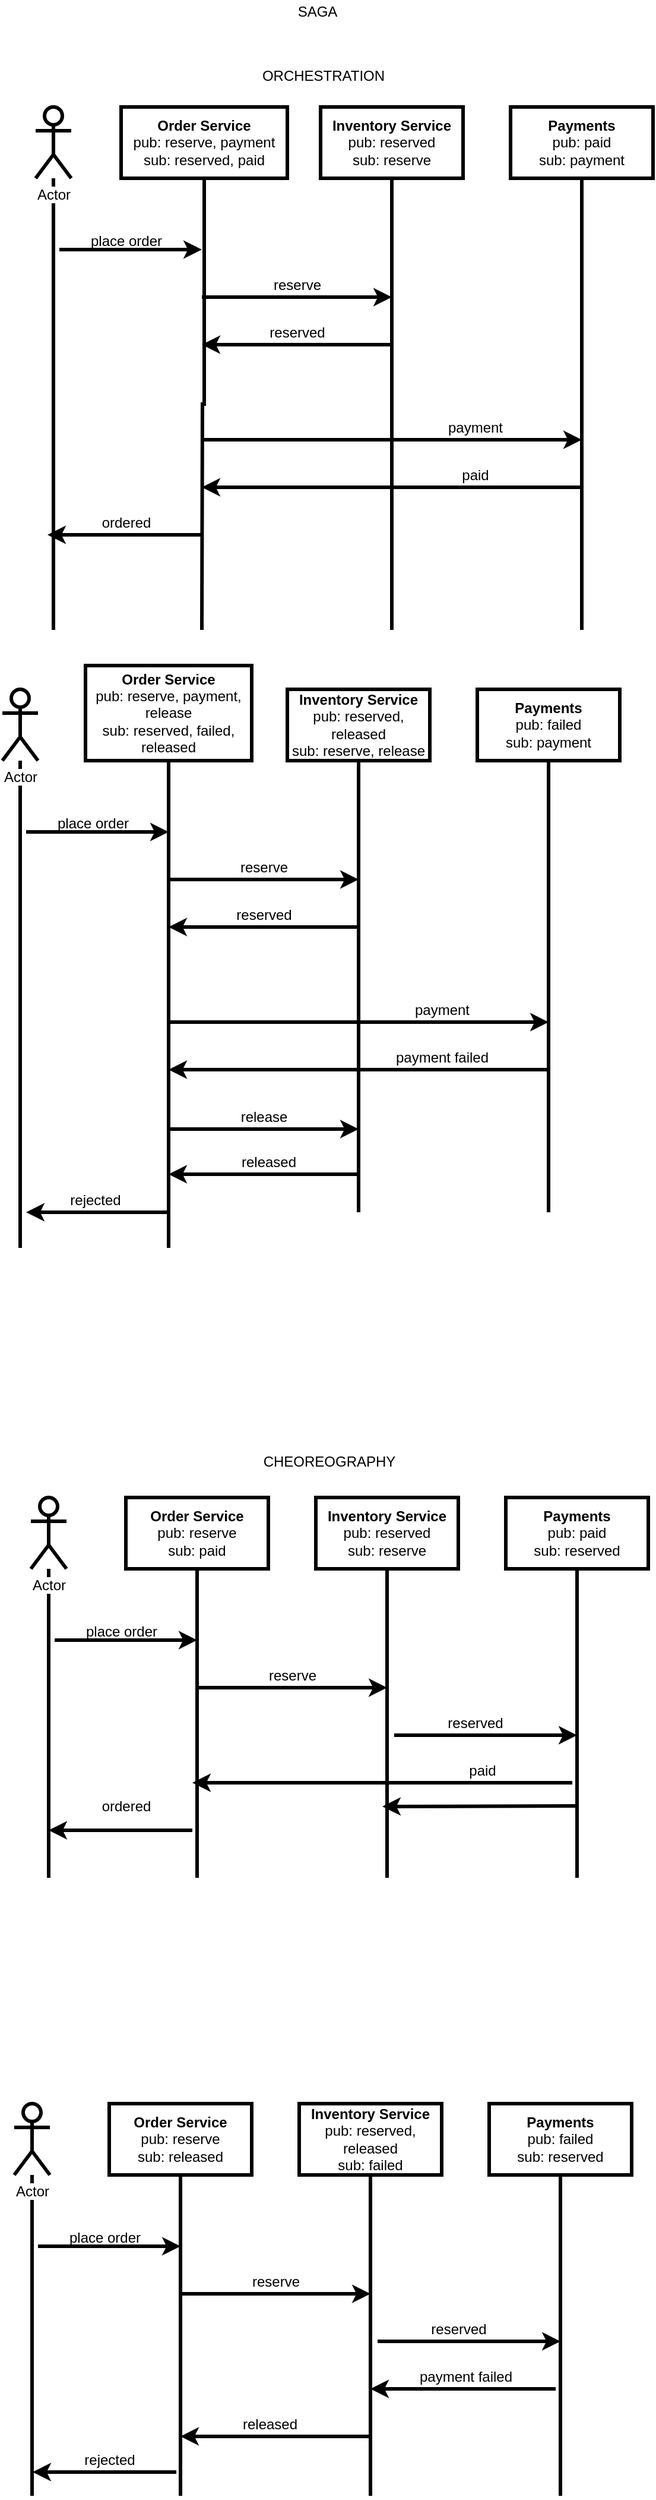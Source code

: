 <mxfile version="12.9.3" type="device"><diagram id="2y4GlNHhIMdDC7BYMdyw" name="Page-1"><mxGraphModel dx="786" dy="576" grid="1" gridSize="10" guides="1" tooltips="1" connect="1" arrows="1" fold="1" page="1" pageScale="1" pageWidth="827" pageHeight="1169" math="0" shadow="0"><root><mxCell id="0"/><mxCell id="1" parent="0"/><mxCell id="aq0rxVe-fn_eNA6-ct0N-101" style="edgeStyle=orthogonalEdgeStyle;rounded=0;orthogonalLoop=1;jettySize=auto;html=1;endArrow=none;endFill=0;strokeWidth=3;" edge="1" parent="1" source="aq0rxVe-fn_eNA6-ct0N-96"><mxGeometry relative="1" as="geometry"><mxPoint x="298" y="550" as="targetPoint"/></mxGeometry></mxCell><mxCell id="aq0rxVe-fn_eNA6-ct0N-96" value="&lt;b&gt;Order Service&lt;br&gt;&lt;/b&gt;pub: reserve, payment&lt;br&gt;sub: reserved, paid" style="rounded=0;whiteSpace=wrap;html=1;strokeWidth=3;" vertex="1" parent="1"><mxGeometry x="230" y="110" width="140" height="60" as="geometry"/></mxCell><mxCell id="aq0rxVe-fn_eNA6-ct0N-102" style="edgeStyle=orthogonalEdgeStyle;rounded=0;orthogonalLoop=1;jettySize=auto;html=1;endArrow=none;endFill=0;strokeWidth=3;" edge="1" parent="1" source="aq0rxVe-fn_eNA6-ct0N-97"><mxGeometry relative="1" as="geometry"><mxPoint x="458" y="550" as="targetPoint"/></mxGeometry></mxCell><mxCell id="aq0rxVe-fn_eNA6-ct0N-97" value="&lt;b&gt;Inventory Service&lt;br&gt;&lt;/b&gt;pub: reserved&lt;br&gt;sub: reserve" style="rounded=0;whiteSpace=wrap;html=1;strokeWidth=3;" vertex="1" parent="1"><mxGeometry x="398" y="110" width="120" height="60" as="geometry"/></mxCell><mxCell id="aq0rxVe-fn_eNA6-ct0N-103" style="edgeStyle=orthogonalEdgeStyle;rounded=0;orthogonalLoop=1;jettySize=auto;html=1;endArrow=none;endFill=0;strokeWidth=3;" edge="1" parent="1" source="aq0rxVe-fn_eNA6-ct0N-98"><mxGeometry relative="1" as="geometry"><mxPoint x="618" y="550" as="targetPoint"/></mxGeometry></mxCell><mxCell id="aq0rxVe-fn_eNA6-ct0N-98" value="&lt;b&gt;Payments&lt;br&gt;&lt;/b&gt;pub: paid&lt;br&gt;sub: payment" style="rounded=0;whiteSpace=wrap;html=1;strokeWidth=3;" vertex="1" parent="1"><mxGeometry x="558" y="110" width="120" height="60" as="geometry"/></mxCell><mxCell id="aq0rxVe-fn_eNA6-ct0N-99" value="SAGA" style="text;html=1;align=center;verticalAlign=middle;resizable=0;points=[];autosize=1;strokeWidth=3;" vertex="1" parent="1"><mxGeometry x="370" y="20" width="50" height="20" as="geometry"/></mxCell><mxCell id="aq0rxVe-fn_eNA6-ct0N-105" style="edgeStyle=orthogonalEdgeStyle;rounded=0;orthogonalLoop=1;jettySize=auto;html=1;endArrow=none;endFill=0;strokeWidth=3;" edge="1" parent="1" source="aq0rxVe-fn_eNA6-ct0N-104"><mxGeometry relative="1" as="geometry"><mxPoint x="173" y="550" as="targetPoint"/></mxGeometry></mxCell><mxCell id="aq0rxVe-fn_eNA6-ct0N-104" value="Actor" style="shape=umlActor;verticalLabelPosition=bottom;labelBackgroundColor=#ffffff;verticalAlign=top;html=1;outlineConnect=0;strokeWidth=3;" vertex="1" parent="1"><mxGeometry x="158" y="110" width="30" height="60" as="geometry"/></mxCell><mxCell id="aq0rxVe-fn_eNA6-ct0N-106" value="" style="endArrow=classic;html=1;strokeWidth=3;" edge="1" parent="1"><mxGeometry width="50" height="50" relative="1" as="geometry"><mxPoint x="178" y="230" as="sourcePoint"/><mxPoint x="298" y="230" as="targetPoint"/></mxGeometry></mxCell><mxCell id="aq0rxVe-fn_eNA6-ct0N-107" value="" style="endArrow=classic;html=1;strokeWidth=3;" edge="1" parent="1"><mxGeometry width="50" height="50" relative="1" as="geometry"><mxPoint x="298" y="270" as="sourcePoint"/><mxPoint x="458" y="270" as="targetPoint"/></mxGeometry></mxCell><mxCell id="aq0rxVe-fn_eNA6-ct0N-108" value="" style="endArrow=classic;html=1;strokeWidth=3;" edge="1" parent="1"><mxGeometry width="50" height="50" relative="1" as="geometry"><mxPoint x="298" y="390" as="sourcePoint"/><mxPoint x="618" y="390" as="targetPoint"/></mxGeometry></mxCell><mxCell id="aq0rxVe-fn_eNA6-ct0N-109" value="" style="endArrow=classic;html=1;strokeWidth=3;" edge="1" parent="1"><mxGeometry width="50" height="50" relative="1" as="geometry"><mxPoint x="458" y="310" as="sourcePoint"/><mxPoint x="298" y="310" as="targetPoint"/></mxGeometry></mxCell><mxCell id="aq0rxVe-fn_eNA6-ct0N-110" value="" style="endArrow=classic;html=1;strokeWidth=3;" edge="1" parent="1"><mxGeometry width="50" height="50" relative="1" as="geometry"><mxPoint x="618" y="430" as="sourcePoint"/><mxPoint x="298" y="430" as="targetPoint"/></mxGeometry></mxCell><mxCell id="aq0rxVe-fn_eNA6-ct0N-111" value="" style="endArrow=classic;html=1;strokeWidth=3;" edge="1" parent="1"><mxGeometry width="50" height="50" relative="1" as="geometry"><mxPoint x="298" y="470" as="sourcePoint"/><mxPoint x="168" y="470" as="targetPoint"/></mxGeometry></mxCell><mxCell id="aq0rxVe-fn_eNA6-ct0N-112" value="place order" style="text;html=1;align=center;verticalAlign=middle;resizable=0;points=[];autosize=1;strokeWidth=3;" vertex="1" parent="1"><mxGeometry x="194" y="213" width="80" height="20" as="geometry"/></mxCell><mxCell id="aq0rxVe-fn_eNA6-ct0N-113" value="reserve" style="text;html=1;align=center;verticalAlign=middle;resizable=0;points=[];autosize=1;strokeWidth=3;" vertex="1" parent="1"><mxGeometry x="348" y="250" width="60" height="20" as="geometry"/></mxCell><mxCell id="aq0rxVe-fn_eNA6-ct0N-114" value="reserved" style="text;html=1;align=center;verticalAlign=middle;resizable=0;points=[];autosize=1;strokeWidth=3;" vertex="1" parent="1"><mxGeometry x="348" y="290" width="60" height="20" as="geometry"/></mxCell><mxCell id="aq0rxVe-fn_eNA6-ct0N-115" value="payment" style="text;html=1;align=center;verticalAlign=middle;resizable=0;points=[];autosize=1;strokeWidth=3;" vertex="1" parent="1"><mxGeometry x="498" y="370" width="60" height="20" as="geometry"/></mxCell><mxCell id="aq0rxVe-fn_eNA6-ct0N-116" value="paid" style="text;html=1;align=center;verticalAlign=middle;resizable=0;points=[];autosize=1;strokeWidth=3;" vertex="1" parent="1"><mxGeometry x="508" y="410" width="40" height="20" as="geometry"/></mxCell><mxCell id="aq0rxVe-fn_eNA6-ct0N-117" value="ordered" style="text;html=1;align=center;verticalAlign=middle;resizable=0;points=[];autosize=1;strokeWidth=3;" vertex="1" parent="1"><mxGeometry x="204" y="450" width="60" height="20" as="geometry"/></mxCell><mxCell id="aq0rxVe-fn_eNA6-ct0N-118" style="edgeStyle=orthogonalEdgeStyle;rounded=0;orthogonalLoop=1;jettySize=auto;html=1;endArrow=none;endFill=0;strokeWidth=3;" edge="1" parent="1" source="aq0rxVe-fn_eNA6-ct0N-119"><mxGeometry relative="1" as="geometry"><mxPoint x="270" y="1070" as="targetPoint"/></mxGeometry></mxCell><mxCell id="aq0rxVe-fn_eNA6-ct0N-119" value="&lt;b&gt;Order Service&lt;br&gt;&lt;/b&gt;pub: reserve, payment, release&lt;br&gt;sub: reserved, failed, released" style="rounded=0;whiteSpace=wrap;html=1;strokeWidth=3;" vertex="1" parent="1"><mxGeometry x="200" y="580" width="140" height="80" as="geometry"/></mxCell><mxCell id="aq0rxVe-fn_eNA6-ct0N-120" style="edgeStyle=orthogonalEdgeStyle;rounded=0;orthogonalLoop=1;jettySize=auto;html=1;endArrow=none;endFill=0;strokeWidth=3;" edge="1" parent="1" source="aq0rxVe-fn_eNA6-ct0N-121"><mxGeometry relative="1" as="geometry"><mxPoint x="430" y="1040" as="targetPoint"/></mxGeometry></mxCell><mxCell id="aq0rxVe-fn_eNA6-ct0N-121" value="&lt;b&gt;Inventory Service&lt;br&gt;&lt;/b&gt;pub: reserved, released&lt;br&gt;sub: reserve, release" style="rounded=0;whiteSpace=wrap;html=1;strokeWidth=3;" vertex="1" parent="1"><mxGeometry x="370" y="600" width="120" height="60" as="geometry"/></mxCell><mxCell id="aq0rxVe-fn_eNA6-ct0N-122" style="edgeStyle=orthogonalEdgeStyle;rounded=0;orthogonalLoop=1;jettySize=auto;html=1;endArrow=none;endFill=0;strokeWidth=3;" edge="1" parent="1" source="aq0rxVe-fn_eNA6-ct0N-123"><mxGeometry relative="1" as="geometry"><mxPoint x="590" y="1040" as="targetPoint"/></mxGeometry></mxCell><mxCell id="aq0rxVe-fn_eNA6-ct0N-123" value="&lt;b&gt;Payments&lt;br&gt;&lt;/b&gt;pub: failed&lt;br&gt;sub: payment" style="rounded=0;whiteSpace=wrap;html=1;strokeWidth=3;" vertex="1" parent="1"><mxGeometry x="530" y="600" width="120" height="60" as="geometry"/></mxCell><mxCell id="aq0rxVe-fn_eNA6-ct0N-124" style="edgeStyle=orthogonalEdgeStyle;rounded=0;orthogonalLoop=1;jettySize=auto;html=1;endArrow=none;endFill=0;strokeWidth=3;" edge="1" parent="1" source="aq0rxVe-fn_eNA6-ct0N-125"><mxGeometry relative="1" as="geometry"><mxPoint x="145" y="1070" as="targetPoint"/></mxGeometry></mxCell><mxCell id="aq0rxVe-fn_eNA6-ct0N-125" value="Actor" style="shape=umlActor;verticalLabelPosition=bottom;labelBackgroundColor=#ffffff;verticalAlign=top;html=1;outlineConnect=0;strokeWidth=3;" vertex="1" parent="1"><mxGeometry x="130" y="600" width="30" height="60" as="geometry"/></mxCell><mxCell id="aq0rxVe-fn_eNA6-ct0N-126" value="" style="endArrow=classic;html=1;strokeWidth=3;" edge="1" parent="1"><mxGeometry width="50" height="50" relative="1" as="geometry"><mxPoint x="150" y="720" as="sourcePoint"/><mxPoint x="270" y="720" as="targetPoint"/></mxGeometry></mxCell><mxCell id="aq0rxVe-fn_eNA6-ct0N-127" value="" style="endArrow=classic;html=1;strokeWidth=3;" edge="1" parent="1"><mxGeometry width="50" height="50" relative="1" as="geometry"><mxPoint x="270" y="760" as="sourcePoint"/><mxPoint x="430" y="760" as="targetPoint"/></mxGeometry></mxCell><mxCell id="aq0rxVe-fn_eNA6-ct0N-128" value="" style="endArrow=classic;html=1;strokeWidth=3;" edge="1" parent="1"><mxGeometry width="50" height="50" relative="1" as="geometry"><mxPoint x="270" y="880" as="sourcePoint"/><mxPoint x="590" y="880" as="targetPoint"/></mxGeometry></mxCell><mxCell id="aq0rxVe-fn_eNA6-ct0N-129" value="" style="endArrow=classic;html=1;strokeWidth=3;" edge="1" parent="1"><mxGeometry width="50" height="50" relative="1" as="geometry"><mxPoint x="430" y="800" as="sourcePoint"/><mxPoint x="270" y="800" as="targetPoint"/></mxGeometry></mxCell><mxCell id="aq0rxVe-fn_eNA6-ct0N-130" value="" style="endArrow=classic;html=1;strokeWidth=3;" edge="1" parent="1"><mxGeometry width="50" height="50" relative="1" as="geometry"><mxPoint x="590" y="920" as="sourcePoint"/><mxPoint x="270" y="920" as="targetPoint"/></mxGeometry></mxCell><mxCell id="aq0rxVe-fn_eNA6-ct0N-131" value="" style="endArrow=classic;html=1;strokeWidth=3;" edge="1" parent="1"><mxGeometry width="50" height="50" relative="1" as="geometry"><mxPoint x="271" y="1040" as="sourcePoint"/><mxPoint x="150" y="1040" as="targetPoint"/></mxGeometry></mxCell><mxCell id="aq0rxVe-fn_eNA6-ct0N-132" value="place order" style="text;html=1;align=center;verticalAlign=middle;resizable=0;points=[];autosize=1;strokeWidth=3;" vertex="1" parent="1"><mxGeometry x="166" y="703" width="80" height="20" as="geometry"/></mxCell><mxCell id="aq0rxVe-fn_eNA6-ct0N-133" value="reserve" style="text;html=1;align=center;verticalAlign=middle;resizable=0;points=[];autosize=1;strokeWidth=3;" vertex="1" parent="1"><mxGeometry x="320" y="740" width="60" height="20" as="geometry"/></mxCell><mxCell id="aq0rxVe-fn_eNA6-ct0N-134" value="reserved" style="text;html=1;align=center;verticalAlign=middle;resizable=0;points=[];autosize=1;strokeWidth=3;" vertex="1" parent="1"><mxGeometry x="320" y="780" width="60" height="20" as="geometry"/></mxCell><mxCell id="aq0rxVe-fn_eNA6-ct0N-135" value="payment" style="text;html=1;align=center;verticalAlign=middle;resizable=0;points=[];autosize=1;strokeWidth=3;" vertex="1" parent="1"><mxGeometry x="470" y="860" width="60" height="20" as="geometry"/></mxCell><mxCell id="aq0rxVe-fn_eNA6-ct0N-136" value="payment failed" style="text;html=1;align=center;verticalAlign=middle;resizable=0;points=[];autosize=1;strokeWidth=3;" vertex="1" parent="1"><mxGeometry x="455" y="900" width="90" height="20" as="geometry"/></mxCell><mxCell id="aq0rxVe-fn_eNA6-ct0N-137" value="rejected" style="text;html=1;align=center;verticalAlign=middle;resizable=0;points=[];autosize=1;strokeWidth=3;" vertex="1" parent="1"><mxGeometry x="178" y="1020" width="60" height="20" as="geometry"/></mxCell><mxCell id="aq0rxVe-fn_eNA6-ct0N-139" value="" style="endArrow=classic;html=1;strokeWidth=3;" edge="1" parent="1"><mxGeometry width="50" height="50" relative="1" as="geometry"><mxPoint x="270" y="970" as="sourcePoint"/><mxPoint x="430" y="970" as="targetPoint"/></mxGeometry></mxCell><mxCell id="aq0rxVe-fn_eNA6-ct0N-140" value="release" style="text;html=1;align=center;verticalAlign=middle;resizable=0;points=[];autosize=1;strokeWidth=3;" vertex="1" parent="1"><mxGeometry x="325" y="950" width="50" height="20" as="geometry"/></mxCell><mxCell id="aq0rxVe-fn_eNA6-ct0N-141" value="" style="endArrow=classic;html=1;strokeWidth=3;" edge="1" parent="1"><mxGeometry width="50" height="50" relative="1" as="geometry"><mxPoint x="430" y="1008" as="sourcePoint"/><mxPoint x="270" y="1008" as="targetPoint"/></mxGeometry></mxCell><mxCell id="aq0rxVe-fn_eNA6-ct0N-142" value="released" style="text;html=1;align=center;verticalAlign=middle;resizable=0;points=[];autosize=1;strokeWidth=3;" vertex="1" parent="1"><mxGeometry x="324" y="988" width="60" height="20" as="geometry"/></mxCell><mxCell id="aq0rxVe-fn_eNA6-ct0N-144" style="edgeStyle=orthogonalEdgeStyle;rounded=0;orthogonalLoop=1;jettySize=auto;html=1;endArrow=none;endFill=0;strokeWidth=3;" edge="1" parent="1" source="aq0rxVe-fn_eNA6-ct0N-145"><mxGeometry relative="1" as="geometry"><mxPoint x="294" y="1600" as="targetPoint"/></mxGeometry></mxCell><mxCell id="aq0rxVe-fn_eNA6-ct0N-145" value="&lt;b&gt;Order Service&lt;br&gt;&lt;/b&gt;pub: reserve&lt;br&gt;sub: paid" style="rounded=0;whiteSpace=wrap;html=1;strokeWidth=3;" vertex="1" parent="1"><mxGeometry x="234" y="1280" width="120" height="60" as="geometry"/></mxCell><mxCell id="aq0rxVe-fn_eNA6-ct0N-146" style="edgeStyle=orthogonalEdgeStyle;rounded=0;orthogonalLoop=1;jettySize=auto;html=1;endArrow=none;endFill=0;strokeWidth=3;" edge="1" parent="1" source="aq0rxVe-fn_eNA6-ct0N-147"><mxGeometry relative="1" as="geometry"><mxPoint x="454" y="1600" as="targetPoint"/></mxGeometry></mxCell><mxCell id="aq0rxVe-fn_eNA6-ct0N-147" value="&lt;b&gt;Inventory Service&lt;br&gt;&lt;/b&gt;pub: reserved&lt;br&gt;sub: reserve" style="rounded=0;whiteSpace=wrap;html=1;strokeWidth=3;" vertex="1" parent="1"><mxGeometry x="394" y="1280" width="120" height="60" as="geometry"/></mxCell><mxCell id="aq0rxVe-fn_eNA6-ct0N-148" style="edgeStyle=orthogonalEdgeStyle;rounded=0;orthogonalLoop=1;jettySize=auto;html=1;endArrow=none;endFill=0;strokeWidth=3;" edge="1" parent="1" source="aq0rxVe-fn_eNA6-ct0N-149"><mxGeometry relative="1" as="geometry"><mxPoint x="614" y="1600" as="targetPoint"/></mxGeometry></mxCell><mxCell id="aq0rxVe-fn_eNA6-ct0N-149" value="&lt;b&gt;Payments&lt;br&gt;&lt;/b&gt;pub: paid&lt;br&gt;sub: reserved" style="rounded=0;whiteSpace=wrap;html=1;strokeWidth=3;" vertex="1" parent="1"><mxGeometry x="554" y="1280" width="120" height="60" as="geometry"/></mxCell><mxCell id="aq0rxVe-fn_eNA6-ct0N-150" style="edgeStyle=orthogonalEdgeStyle;rounded=0;orthogonalLoop=1;jettySize=auto;html=1;endArrow=none;endFill=0;strokeWidth=3;" edge="1" parent="1" source="aq0rxVe-fn_eNA6-ct0N-151"><mxGeometry relative="1" as="geometry"><mxPoint x="169" y="1600" as="targetPoint"/></mxGeometry></mxCell><mxCell id="aq0rxVe-fn_eNA6-ct0N-151" value="Actor" style="shape=umlActor;verticalLabelPosition=bottom;labelBackgroundColor=#ffffff;verticalAlign=top;html=1;outlineConnect=0;strokeWidth=3;" vertex="1" parent="1"><mxGeometry x="154" y="1280" width="30" height="60" as="geometry"/></mxCell><mxCell id="aq0rxVe-fn_eNA6-ct0N-152" value="" style="endArrow=classic;html=1;strokeWidth=3;" edge="1" parent="1"><mxGeometry width="50" height="50" relative="1" as="geometry"><mxPoint x="174" y="1400" as="sourcePoint"/><mxPoint x="294" y="1400" as="targetPoint"/></mxGeometry></mxCell><mxCell id="aq0rxVe-fn_eNA6-ct0N-153" value="" style="endArrow=classic;html=1;strokeWidth=3;" edge="1" parent="1"><mxGeometry width="50" height="50" relative="1" as="geometry"><mxPoint x="294" y="1440" as="sourcePoint"/><mxPoint x="454" y="1440" as="targetPoint"/></mxGeometry></mxCell><mxCell id="aq0rxVe-fn_eNA6-ct0N-154" value="" style="endArrow=classic;html=1;strokeWidth=3;" edge="1" parent="1"><mxGeometry width="50" height="50" relative="1" as="geometry"><mxPoint x="460" y="1480" as="sourcePoint"/><mxPoint x="614" y="1480" as="targetPoint"/></mxGeometry></mxCell><mxCell id="aq0rxVe-fn_eNA6-ct0N-156" value="" style="endArrow=classic;html=1;strokeWidth=3;" edge="1" parent="1"><mxGeometry width="50" height="50" relative="1" as="geometry"><mxPoint x="610" y="1520" as="sourcePoint"/><mxPoint x="290" y="1520" as="targetPoint"/></mxGeometry></mxCell><mxCell id="aq0rxVe-fn_eNA6-ct0N-157" value="" style="endArrow=classic;html=1;strokeWidth=3;" edge="1" parent="1"><mxGeometry width="50" height="50" relative="1" as="geometry"><mxPoint x="290" y="1560" as="sourcePoint"/><mxPoint x="169" y="1560" as="targetPoint"/></mxGeometry></mxCell><mxCell id="aq0rxVe-fn_eNA6-ct0N-158" value="place order" style="text;html=1;align=center;verticalAlign=middle;resizable=0;points=[];autosize=1;strokeWidth=3;" vertex="1" parent="1"><mxGeometry x="190" y="1383" width="80" height="20" as="geometry"/></mxCell><mxCell id="aq0rxVe-fn_eNA6-ct0N-159" value="reserve" style="text;html=1;align=center;verticalAlign=middle;resizable=0;points=[];autosize=1;strokeWidth=3;" vertex="1" parent="1"><mxGeometry x="344" y="1420" width="60" height="20" as="geometry"/></mxCell><mxCell id="aq0rxVe-fn_eNA6-ct0N-160" value="reserved" style="text;html=1;align=center;verticalAlign=middle;resizable=0;points=[];autosize=1;strokeWidth=3;" vertex="1" parent="1"><mxGeometry x="498" y="1460" width="60" height="20" as="geometry"/></mxCell><mxCell id="aq0rxVe-fn_eNA6-ct0N-162" value="paid" style="text;html=1;align=center;verticalAlign=middle;resizable=0;points=[];autosize=1;strokeWidth=3;" vertex="1" parent="1"><mxGeometry x="514" y="1500" width="40" height="20" as="geometry"/></mxCell><mxCell id="aq0rxVe-fn_eNA6-ct0N-163" value="ordered" style="text;html=1;align=center;verticalAlign=middle;resizable=0;points=[];autosize=1;strokeWidth=3;" vertex="1" parent="1"><mxGeometry x="204" y="1530" width="60" height="20" as="geometry"/></mxCell><mxCell id="aq0rxVe-fn_eNA6-ct0N-164" style="edgeStyle=orthogonalEdgeStyle;rounded=0;orthogonalLoop=1;jettySize=auto;html=1;endArrow=none;endFill=0;strokeWidth=3;" edge="1" parent="1" source="aq0rxVe-fn_eNA6-ct0N-165"><mxGeometry relative="1" as="geometry"><mxPoint x="280" y="2120" as="targetPoint"/></mxGeometry></mxCell><mxCell id="aq0rxVe-fn_eNA6-ct0N-165" value="&lt;b&gt;Order Service&lt;br&gt;&lt;/b&gt;pub: reserve&lt;br&gt;sub: released" style="rounded=0;whiteSpace=wrap;html=1;strokeWidth=3;" vertex="1" parent="1"><mxGeometry x="220" y="1790" width="120" height="60" as="geometry"/></mxCell><mxCell id="aq0rxVe-fn_eNA6-ct0N-166" style="edgeStyle=orthogonalEdgeStyle;rounded=0;orthogonalLoop=1;jettySize=auto;html=1;endArrow=none;endFill=0;strokeWidth=3;" edge="1" parent="1" source="aq0rxVe-fn_eNA6-ct0N-167"><mxGeometry relative="1" as="geometry"><mxPoint x="440" y="2120" as="targetPoint"/></mxGeometry></mxCell><mxCell id="aq0rxVe-fn_eNA6-ct0N-167" value="&lt;b&gt;Inventory Service&lt;br&gt;&lt;/b&gt;pub: reserved, released&lt;br&gt;sub: failed" style="rounded=0;whiteSpace=wrap;html=1;strokeWidth=3;" vertex="1" parent="1"><mxGeometry x="380" y="1790" width="120" height="60" as="geometry"/></mxCell><mxCell id="aq0rxVe-fn_eNA6-ct0N-168" style="edgeStyle=orthogonalEdgeStyle;rounded=0;orthogonalLoop=1;jettySize=auto;html=1;endArrow=none;endFill=0;strokeWidth=3;" edge="1" parent="1" source="aq0rxVe-fn_eNA6-ct0N-169"><mxGeometry relative="1" as="geometry"><mxPoint x="600" y="2120" as="targetPoint"/></mxGeometry></mxCell><mxCell id="aq0rxVe-fn_eNA6-ct0N-169" value="&lt;b&gt;Payments&lt;br&gt;&lt;/b&gt;pub: failed&lt;br&gt;sub: reserved" style="rounded=0;whiteSpace=wrap;html=1;strokeWidth=3;" vertex="1" parent="1"><mxGeometry x="540" y="1790" width="120" height="60" as="geometry"/></mxCell><mxCell id="aq0rxVe-fn_eNA6-ct0N-170" style="edgeStyle=orthogonalEdgeStyle;rounded=0;orthogonalLoop=1;jettySize=auto;html=1;endArrow=none;endFill=0;strokeWidth=3;" edge="1" parent="1" source="aq0rxVe-fn_eNA6-ct0N-171"><mxGeometry relative="1" as="geometry"><mxPoint x="155" y="2120" as="targetPoint"/></mxGeometry></mxCell><mxCell id="aq0rxVe-fn_eNA6-ct0N-171" value="Actor" style="shape=umlActor;verticalLabelPosition=bottom;labelBackgroundColor=#ffffff;verticalAlign=top;html=1;outlineConnect=0;strokeWidth=3;" vertex="1" parent="1"><mxGeometry x="140" y="1790" width="30" height="60" as="geometry"/></mxCell><mxCell id="aq0rxVe-fn_eNA6-ct0N-172" value="" style="endArrow=classic;html=1;strokeWidth=3;" edge="1" parent="1"><mxGeometry width="50" height="50" relative="1" as="geometry"><mxPoint x="160" y="1910" as="sourcePoint"/><mxPoint x="280" y="1910" as="targetPoint"/></mxGeometry></mxCell><mxCell id="aq0rxVe-fn_eNA6-ct0N-173" value="" style="endArrow=classic;html=1;strokeWidth=3;" edge="1" parent="1"><mxGeometry width="50" height="50" relative="1" as="geometry"><mxPoint x="280" y="1950" as="sourcePoint"/><mxPoint x="440" y="1950" as="targetPoint"/></mxGeometry></mxCell><mxCell id="aq0rxVe-fn_eNA6-ct0N-174" value="" style="endArrow=classic;html=1;strokeWidth=3;" edge="1" parent="1"><mxGeometry width="50" height="50" relative="1" as="geometry"><mxPoint x="446" y="1990" as="sourcePoint"/><mxPoint x="600" y="1990" as="targetPoint"/></mxGeometry></mxCell><mxCell id="aq0rxVe-fn_eNA6-ct0N-175" value="" style="endArrow=classic;html=1;strokeWidth=3;" edge="1" parent="1"><mxGeometry width="50" height="50" relative="1" as="geometry"><mxPoint x="596" y="2030" as="sourcePoint"/><mxPoint x="440" y="2030" as="targetPoint"/></mxGeometry></mxCell><mxCell id="aq0rxVe-fn_eNA6-ct0N-176" value="" style="endArrow=classic;html=1;strokeWidth=3;" edge="1" parent="1"><mxGeometry width="50" height="50" relative="1" as="geometry"><mxPoint x="276.5" y="2100" as="sourcePoint"/><mxPoint x="155.5" y="2100" as="targetPoint"/></mxGeometry></mxCell><mxCell id="aq0rxVe-fn_eNA6-ct0N-177" value="place order" style="text;html=1;align=center;verticalAlign=middle;resizable=0;points=[];autosize=1;strokeWidth=3;" vertex="1" parent="1"><mxGeometry x="176" y="1893" width="80" height="20" as="geometry"/></mxCell><mxCell id="aq0rxVe-fn_eNA6-ct0N-178" value="reserve" style="text;html=1;align=center;verticalAlign=middle;resizable=0;points=[];autosize=1;strokeWidth=3;" vertex="1" parent="1"><mxGeometry x="330" y="1930" width="60" height="20" as="geometry"/></mxCell><mxCell id="aq0rxVe-fn_eNA6-ct0N-179" value="reserved" style="text;html=1;align=center;verticalAlign=middle;resizable=0;points=[];autosize=1;strokeWidth=3;" vertex="1" parent="1"><mxGeometry x="484" y="1970" width="60" height="20" as="geometry"/></mxCell><mxCell id="aq0rxVe-fn_eNA6-ct0N-180" value="payment failed" style="text;html=1;align=center;verticalAlign=middle;resizable=0;points=[];autosize=1;strokeWidth=3;" vertex="1" parent="1"><mxGeometry x="475" y="2010" width="90" height="20" as="geometry"/></mxCell><mxCell id="aq0rxVe-fn_eNA6-ct0N-181" value="rejected" style="text;html=1;align=center;verticalAlign=middle;resizable=0;points=[];autosize=1;strokeWidth=3;" vertex="1" parent="1"><mxGeometry x="190" y="2080" width="60" height="20" as="geometry"/></mxCell><mxCell id="aq0rxVe-fn_eNA6-ct0N-182" value="" style="endArrow=classic;html=1;strokeWidth=3;" edge="1" parent="1"><mxGeometry width="50" height="50" relative="1" as="geometry"><mxPoint x="441" y="2070" as="sourcePoint"/><mxPoint x="280" y="2070" as="targetPoint"/></mxGeometry></mxCell><mxCell id="aq0rxVe-fn_eNA6-ct0N-183" value="released" style="text;html=1;align=center;verticalAlign=middle;resizable=0;points=[];autosize=1;strokeWidth=3;" vertex="1" parent="1"><mxGeometry x="325" y="2050" width="60" height="20" as="geometry"/></mxCell><mxCell id="aq0rxVe-fn_eNA6-ct0N-184" value="ORCHESTRATION" style="text;html=1;align=center;verticalAlign=middle;resizable=0;points=[];autosize=1;" vertex="1" parent="1"><mxGeometry x="340" y="74" width="120" height="20" as="geometry"/></mxCell><mxCell id="aq0rxVe-fn_eNA6-ct0N-185" value="CHEOREOGRAPHY" style="text;html=1;align=center;verticalAlign=middle;resizable=0;points=[];autosize=1;" vertex="1" parent="1"><mxGeometry x="340" y="1240" width="130" height="20" as="geometry"/></mxCell><mxCell id="aq0rxVe-fn_eNA6-ct0N-186" value="" style="endArrow=classic;html=1;strokeWidth=3;" edge="1" parent="1"><mxGeometry width="50" height="50" relative="1" as="geometry"><mxPoint x="614" y="1539.5" as="sourcePoint"/><mxPoint x="450" y="1540" as="targetPoint"/></mxGeometry></mxCell></root></mxGraphModel></diagram></mxfile>